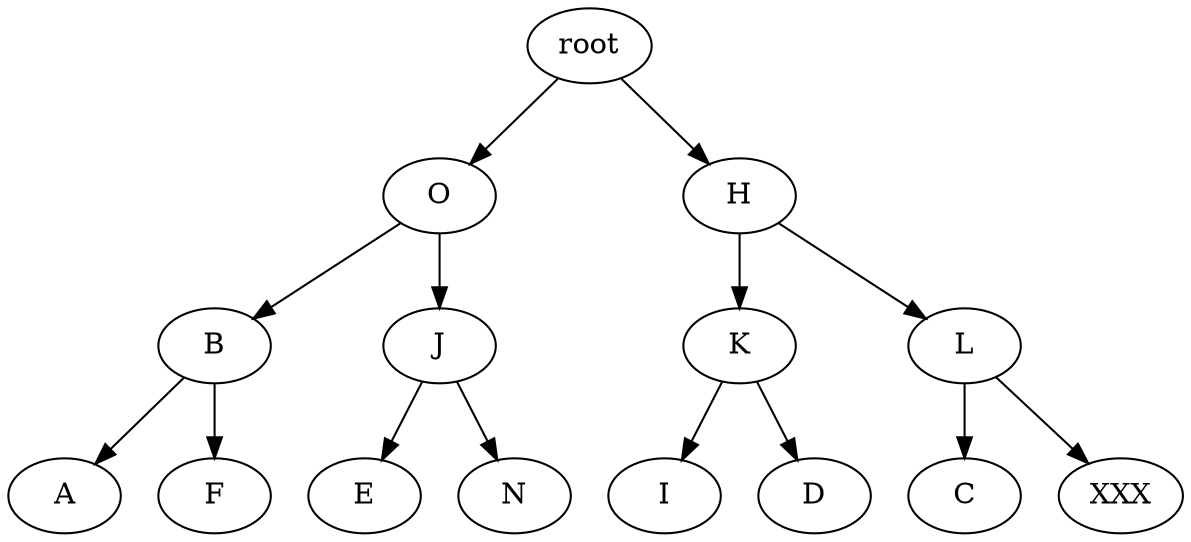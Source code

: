digraph G {
	0 [label=root]
	1 [label=O]
	0 -> 1
	2 [label=H]
	0 -> 2
	3 [label=B]
	1 -> 3
	4 [label=J]
	1 -> 4
	5 [label=K]
	2 -> 5
	6 [label=L]
	2 -> 6
	7 [label=A]
	3 -> 7
	8 [label=F]
	3 -> 8
	9 [label=E]
	4 -> 9
	10 [label=N]
	4 -> 10
	11 [label=I]
	5 -> 11
	12 [label=D]
	5 -> 12
	13 [label=C]
	6 -> 13
	14 [label=XXX]
	6 -> 14
}
